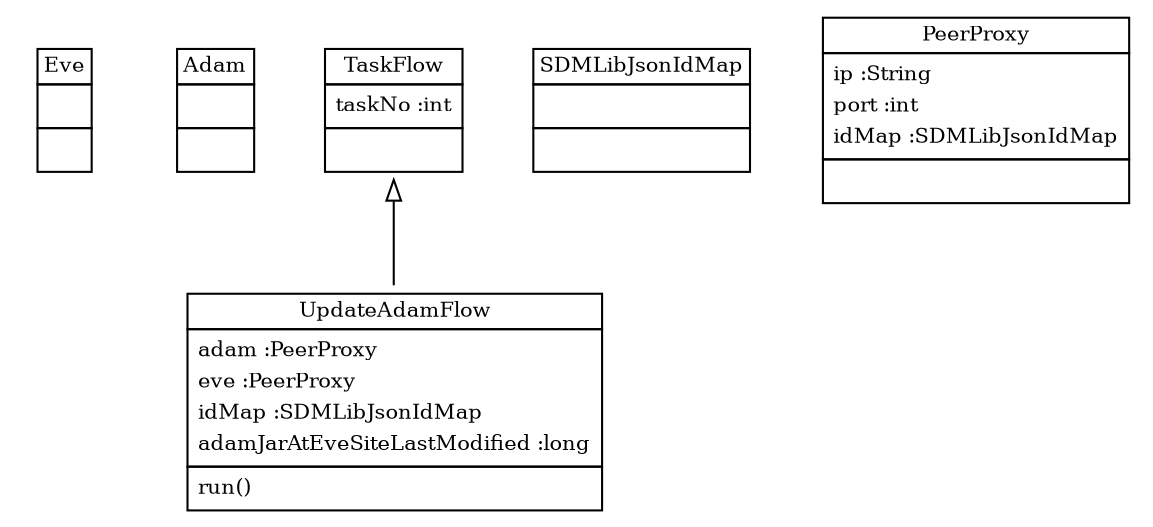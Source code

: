 
 digraph ClassDiagram {
    node [shape = none, fontsize = 10]; 
    edge [fontsize = 10];
    
    
    _Eve [label=<<table border='0' cellborder='1' cellspacing='0'> <tr> <td>Eve</td> </tr> <tr><td><table border='0' cellborder='0' cellspacing='0'> <tr><td> </td></tr> </table></td></tr> <tr><td><table border='0' cellborder='0' cellspacing='0'> <tr><td> </td></tr> </table></td></tr> </table>>];
    _Adam [label=<<table border='0' cellborder='1' cellspacing='0'> <tr> <td>Adam</td> </tr> <tr><td><table border='0' cellborder='0' cellspacing='0'> <tr><td> </td></tr> </table></td></tr> <tr><td><table border='0' cellborder='0' cellspacing='0'> <tr><td> </td></tr> </table></td></tr> </table>>];
    _TaskFlow [label=<<table border='0' cellborder='1' cellspacing='0'> <tr> <td>TaskFlow</td> </tr> <tr><td><table border='0' cellborder='0' cellspacing='0'> <tr><td align='left'>taskNo :int</td></tr>  </table></td></tr> <tr><td><table border='0' cellborder='0' cellspacing='0'> <tr><td> </td></tr> </table></td></tr> </table>>];
    _SDMLibJsonIdMap [label=<<table border='0' cellborder='1' cellspacing='0'> <tr> <td>SDMLibJsonIdMap</td> </tr> <tr><td><table border='0' cellborder='0' cellspacing='0'> <tr><td> </td></tr> </table></td></tr> <tr><td><table border='0' cellborder='0' cellspacing='0'> <tr><td> </td></tr> </table></td></tr> </table>>];
    _PeerProxy [label=<<table border='0' cellborder='1' cellspacing='0'> <tr> <td>PeerProxy</td> </tr> <tr><td><table border='0' cellborder='0' cellspacing='0'> <tr><td align='left'>ip :String</td></tr> <tr><td align='left'>port :int</td></tr> <tr><td align='left'>idMap :SDMLibJsonIdMap</td></tr>  </table></td></tr> <tr><td><table border='0' cellborder='0' cellspacing='0'> <tr><td> </td></tr> </table></td></tr> </table>>];
    _UpdateAdamFlow [label=<<table border='0' cellborder='1' cellspacing='0'> <tr> <td>UpdateAdamFlow</td> </tr> <tr><td><table border='0' cellborder='0' cellspacing='0'> <tr><td align='left'>adam :PeerProxy</td></tr> <tr><td align='left'>eve :PeerProxy</td></tr> <tr><td align='left'>idMap :SDMLibJsonIdMap</td></tr> <tr><td align='left'>adamJarAtEveSiteLastModified :long</td></tr>  </table></td></tr> <tr><td><table border='0' cellborder='0' cellspacing='0'> <tr><td align='left'>run()</td></tr>  </table></td></tr> </table>>];
    
    
    
    _TaskFlow ->  _UpdateAdamFlow [dir = "back" arrowtail = "empty"];
}

